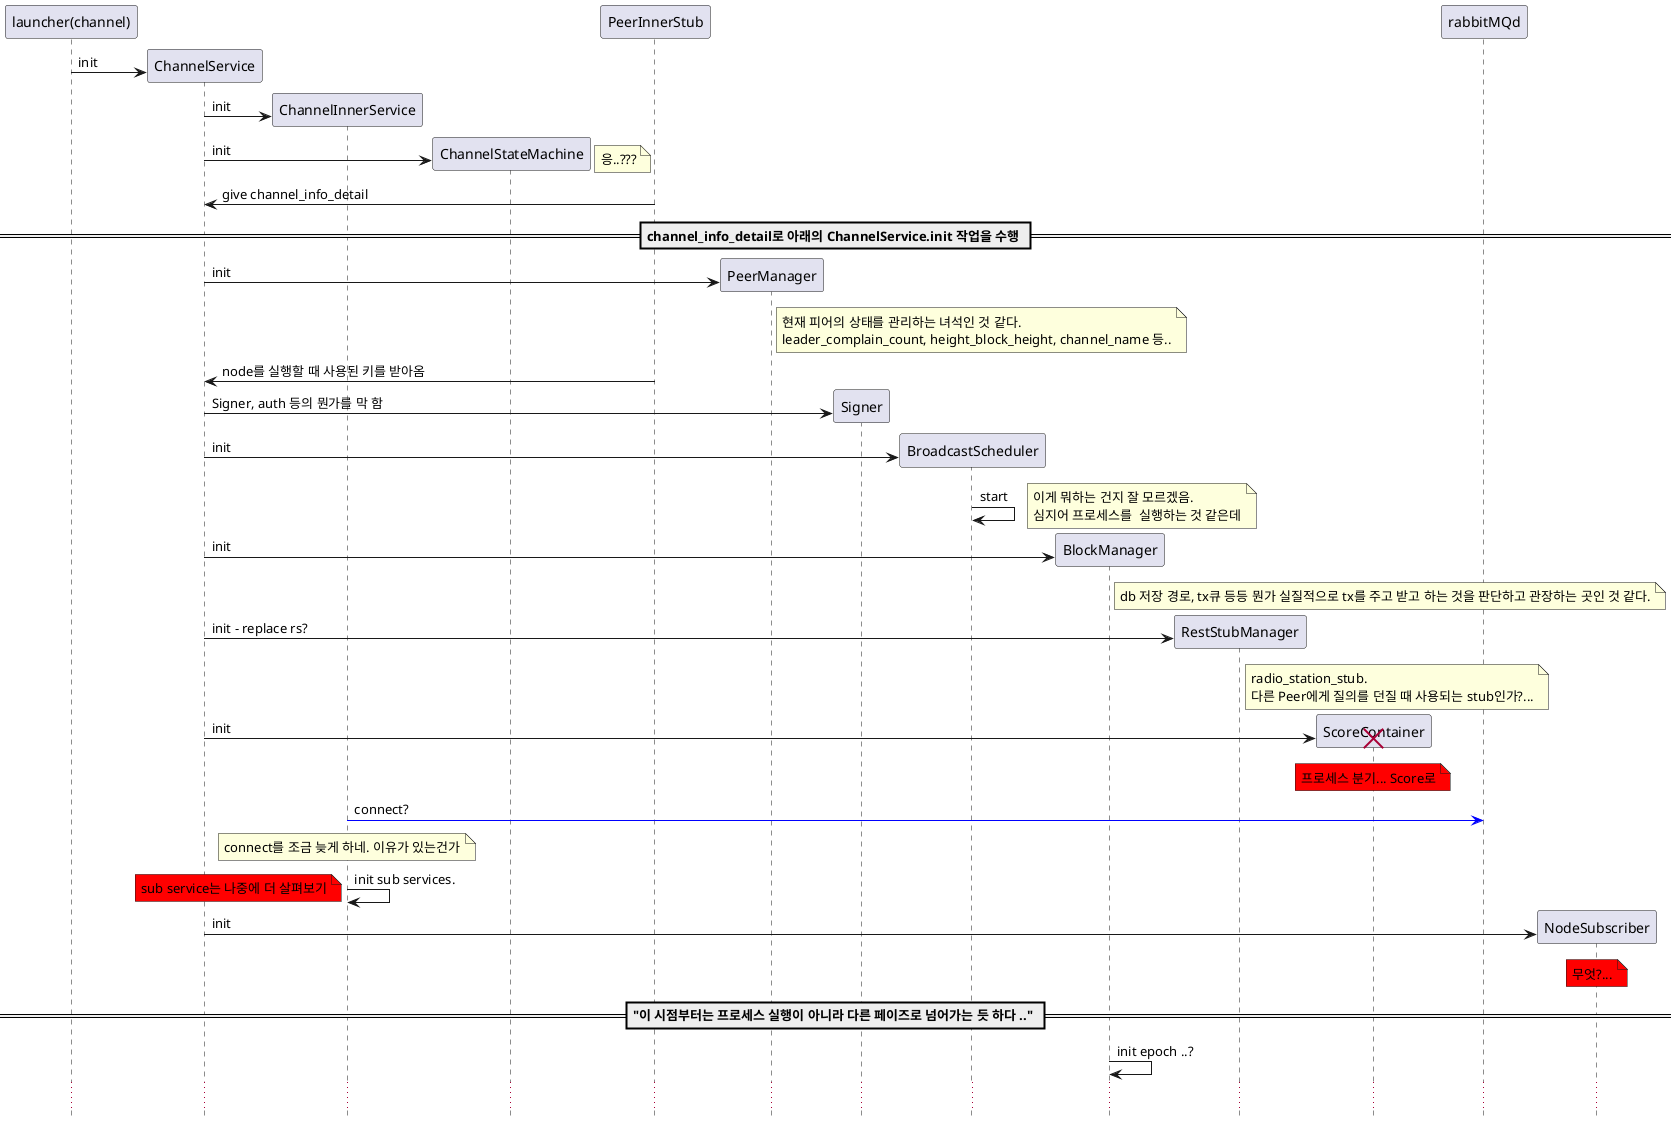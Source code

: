 @startuml
hide footbox

create "launcher(channel)"
create ChannelService
"launcher(channel)" -> ChannelService: init
create ChannelInnerService
ChannelService -> ChannelInnerService: init
create ChannelStateMachine
ChannelService -> ChannelStateMachine: init
note right: 응..???

' ChannelService.serve()
PeerInnerStub -> ChannelService: give channel_info_detail

== channel_info_detail로 아래의 ChannelService.init 작업을 수행 ==
create PeerManager
ChannelService -> PeerManager: init
note right PeerManager
    현재 피어의 상태를 관리하는 녀석인 것 같다.
    leader_complain_count, height_block_height, channel_name 등..
end note
PeerInnerStub -> ChannelService: node를 실행할 때 사용된 키를 받아옴
create Signer
ChannelService -> Signer: Signer, auth 등의 뭔가를 막 함

create BroadcastScheduler
ChannelService -> BroadcastScheduler: init
BroadcastScheduler -> BroadcastScheduler: start
note right: 이게 뭐하는 건지 잘 모르겠음. \n심지어 프로세스를  실행하는 것 같은데

create BlockManager
ChannelService -> BlockManager: init
note right BlockManager
    db 저장 경로, tx큐 등등 뭔가 실질적으로 tx를 주고 받고 하는 것을 판단하고 관장하는 곳인 것 같다.
end note

create RestStubManager
ChannelService -> RestStubManager: init - replace rs?
note right RestStubManager
    radio_station_stub.
    다른 Peer에게 질의를 던질 때 사용되는 stub인가?...
end note
create ScoreContainer
ChannelService -> ScoreContainer: init
note over ScoreContainer #red: 프로세스 분기... Score로
destroy ScoreContainer

ChannelInnerService -[#blue]> rabbitMQd: connect?
note over ChannelInnerService: connect를 조금 늦게 하네. 이유가 있는건가
ChannelInnerService ->  ChannelInnerService: init sub services.
note left #red: sub service는 나중에 더 살펴보기

create NodeSubscriber
ChannelService -> NodeSubscriber: init
note over NodeSubscriber #red: 무엇?...

== "이 시점부터는 프로세스 실행이 아니라 다른 페이즈로 넘어가는 듯 하다 .." ==
BlockManager -> BlockManager: init epoch ..?
...
@enduml
